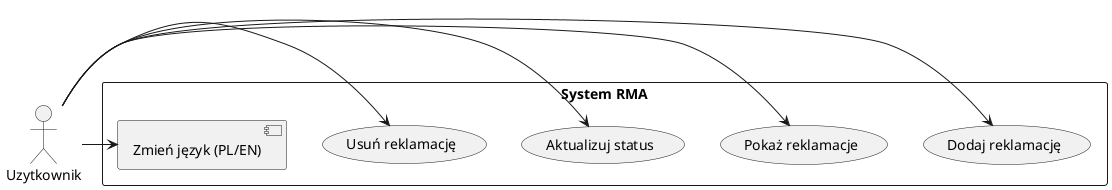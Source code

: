 @startuml
actor Uzytkownik

rectangle "System RMA" {
    Uzytkownik -> (Dodaj reklamację)
    Uzytkownik -> (Pokaż reklamacje)
    Uzytkownik -> (Aktualizuj status)
    Uzytkownik -> (Usuń reklamację)
    Uzytkownik -> [Zmień język (PL/EN)]
}
@enduml
